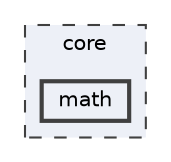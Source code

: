 digraph "core/math"
{
 // LATEX_PDF_SIZE
  bgcolor="transparent";
  edge [fontname=Helvetica,fontsize=10,labelfontname=Helvetica,labelfontsize=10];
  node [fontname=Helvetica,fontsize=10,shape=box,height=0.2,width=0.4];
  compound=true
  subgraph clusterdir_4270bfced15e0e73154b13468c7c9ad9 {
    graph [ bgcolor="#edf0f7", pencolor="grey25", label="core", fontname=Helvetica,fontsize=10 style="filled,dashed", URL="dir_4270bfced15e0e73154b13468c7c9ad9.html",tooltip=""]
  dir_e07ac01d65d17e829451634057f91345 [label="math", fillcolor="#edf0f7", color="grey25", style="filled,bold", URL="dir_e07ac01d65d17e829451634057f91345.html",tooltip=""];
  }
}
